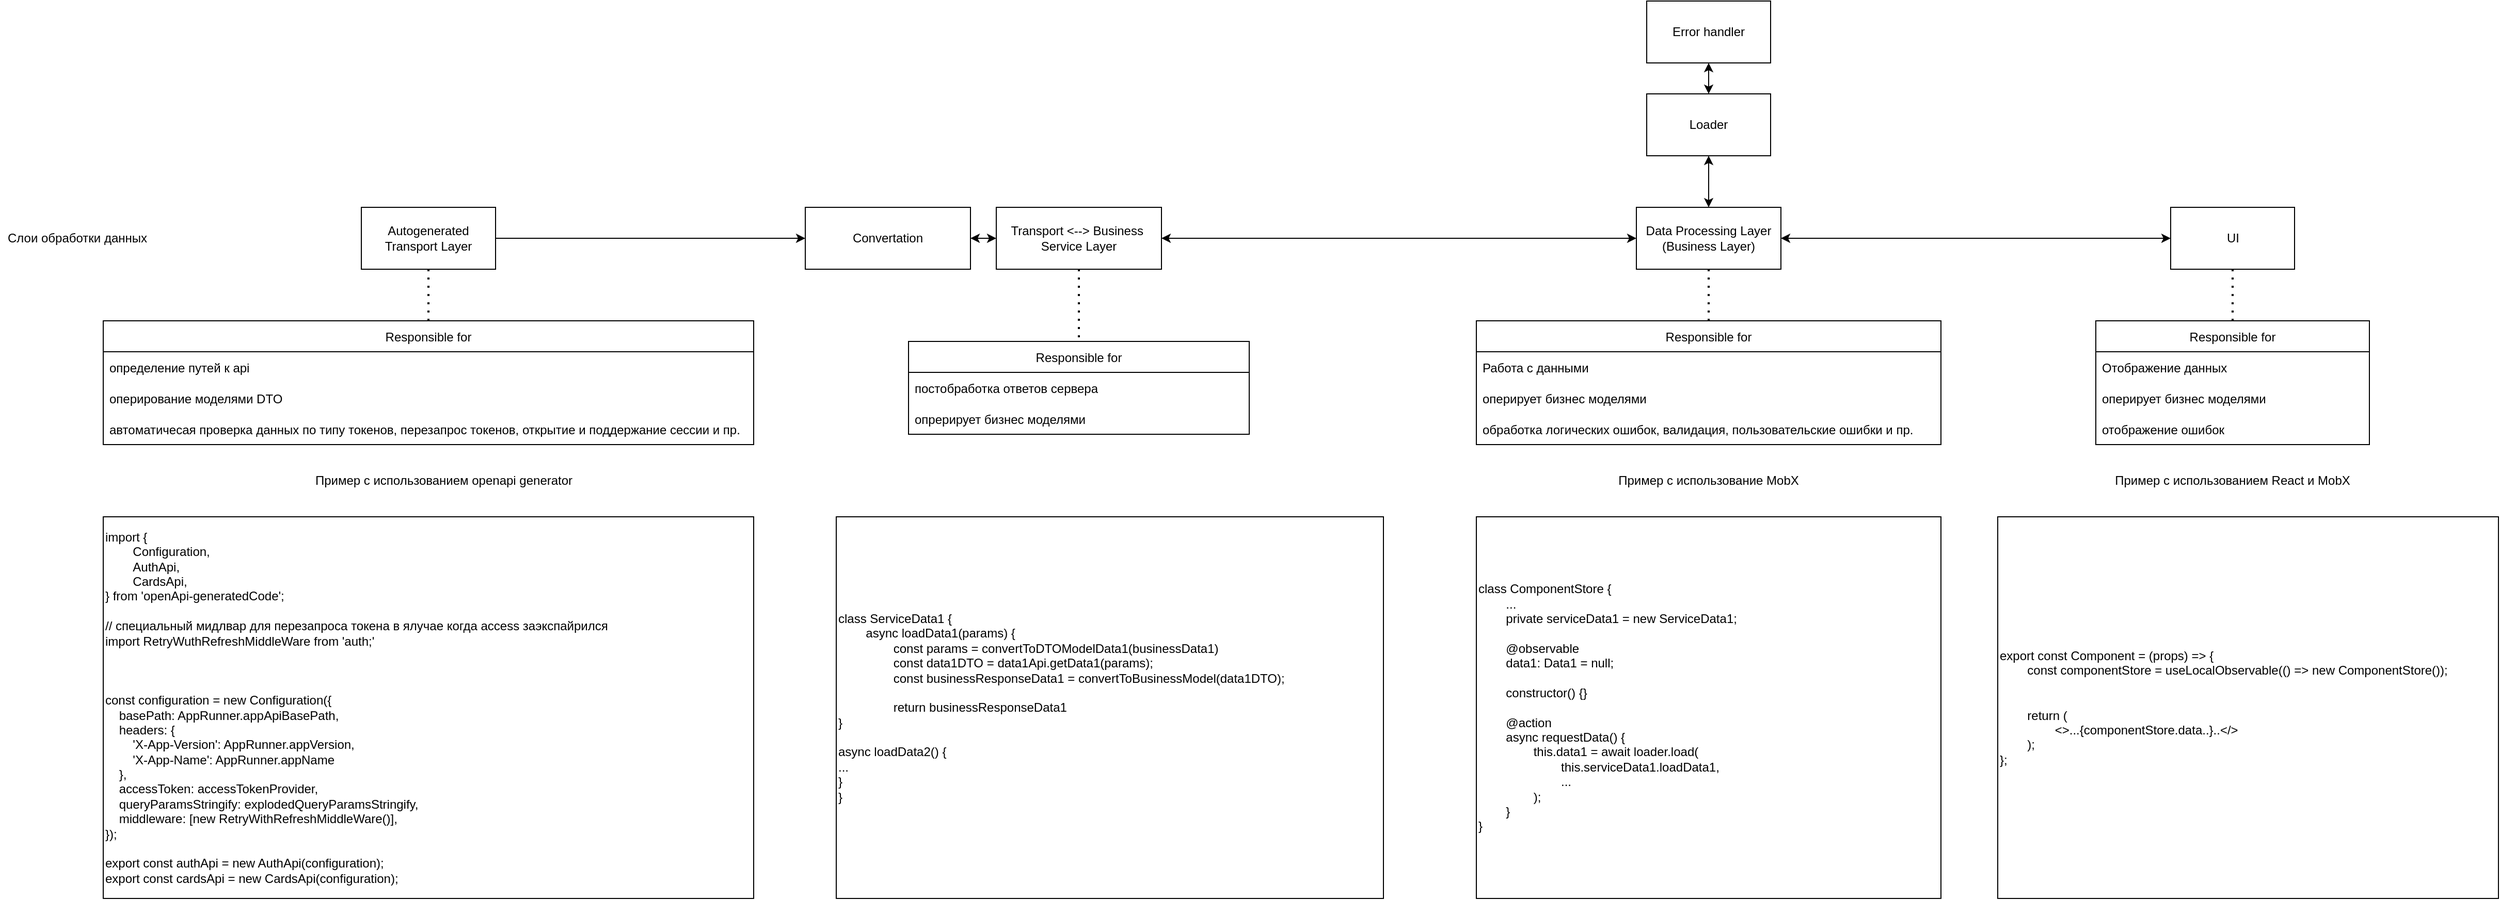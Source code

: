 <mxfile version="19.0.3" type="device"><diagram id="k-IEWS-d5HOqKA281b6j" name="Page-1"><mxGraphModel dx="3122" dy="2005" grid="1" gridSize="10" guides="1" tooltips="1" connect="1" arrows="1" fold="1" page="1" pageScale="1" pageWidth="850" pageHeight="1100" background="#ffffff" math="0" shadow="0"><root><mxCell id="0"/><mxCell id="1" parent="0"/><mxCell id="IQwqwnQfC7LT32-auv2H-1" value="Autogenerated Transport Layer" style="rounded=0;whiteSpace=wrap;html=1;" parent="1" vertex="1"><mxGeometry x="-1000" y="120" width="130" height="60" as="geometry"/></mxCell><mxCell id="IQwqwnQfC7LT32-auv2H-2" value="Transport &amp;lt;--&amp;gt; Business&amp;nbsp; Service Layer" style="rounded=0;whiteSpace=wrap;html=1;" parent="1" vertex="1"><mxGeometry x="-385" y="120" width="160" height="60" as="geometry"/></mxCell><mxCell id="IQwqwnQfC7LT32-auv2H-3" value="Data Processing Layer (Business Layer)" style="rounded=0;whiteSpace=wrap;html=1;" parent="1" vertex="1"><mxGeometry x="235" y="120" width="140" height="60" as="geometry"/></mxCell><mxCell id="IQwqwnQfC7LT32-auv2H-4" value="" style="endArrow=classic;html=1;rounded=0;" parent="1" source="IQwqwnQfC7LT32-auv2H-1" target="I77gpCOEQkpzJ2SAGw4b-1" edge="1"><mxGeometry width="50" height="50" relative="1" as="geometry"><mxPoint x="110" y="430" as="sourcePoint"/><mxPoint x="-715" y="140" as="targetPoint"/></mxGeometry></mxCell><mxCell id="IQwqwnQfC7LT32-auv2H-7" value="UI" style="rounded=0;whiteSpace=wrap;html=1;" parent="1" vertex="1"><mxGeometry x="752.5" y="120" width="120" height="60" as="geometry"/></mxCell><mxCell id="IQwqwnQfC7LT32-auv2H-21" value="Responsible for" style="swimlane;fontStyle=0;childLayout=stackLayout;horizontal=1;startSize=30;horizontalStack=0;resizeParent=1;resizeParentMax=0;resizeLast=0;collapsible=1;marginBottom=0;" parent="1" vertex="1"><mxGeometry x="-1250" y="230" width="630" height="120" as="geometry"/></mxCell><mxCell id="IQwqwnQfC7LT32-auv2H-22" value="определение путей к api" style="text;strokeColor=none;fillColor=none;align=left;verticalAlign=middle;spacingLeft=4;spacingRight=4;overflow=hidden;points=[[0,0.5],[1,0.5]];portConstraint=eastwest;rotatable=0;" parent="IQwqwnQfC7LT32-auv2H-21" vertex="1"><mxGeometry y="30" width="630" height="30" as="geometry"/></mxCell><mxCell id="IQwqwnQfC7LT32-auv2H-23" value="оперирование моделями DTO" style="text;strokeColor=none;fillColor=none;align=left;verticalAlign=middle;spacingLeft=4;spacingRight=4;overflow=hidden;points=[[0,0.5],[1,0.5]];portConstraint=eastwest;rotatable=0;" parent="IQwqwnQfC7LT32-auv2H-21" vertex="1"><mxGeometry y="60" width="630" height="30" as="geometry"/></mxCell><mxCell id="IQwqwnQfC7LT32-auv2H-24" value="автоматичесая проверка данных по типу токенов, перезапрос токенов, открытие и поддержание сессии и пр." style="text;strokeColor=none;fillColor=none;align=left;verticalAlign=middle;spacingLeft=4;spacingRight=4;overflow=hidden;points=[[0,0.5],[1,0.5]];portConstraint=eastwest;rotatable=0;" parent="IQwqwnQfC7LT32-auv2H-21" vertex="1"><mxGeometry y="90" width="630" height="30" as="geometry"/></mxCell><mxCell id="IQwqwnQfC7LT32-auv2H-25" value="Responsible for" style="swimlane;fontStyle=0;childLayout=stackLayout;horizontal=1;startSize=30;horizontalStack=0;resizeParent=1;resizeParentMax=0;resizeLast=0;collapsible=1;marginBottom=0;" parent="1" vertex="1"><mxGeometry x="80" y="230" width="450" height="120" as="geometry"/></mxCell><mxCell id="IQwqwnQfC7LT32-auv2H-26" value="Работа с данными" style="text;strokeColor=none;fillColor=none;align=left;verticalAlign=middle;spacingLeft=4;spacingRight=4;overflow=hidden;points=[[0,0.5],[1,0.5]];portConstraint=eastwest;rotatable=0;" parent="IQwqwnQfC7LT32-auv2H-25" vertex="1"><mxGeometry y="30" width="450" height="30" as="geometry"/></mxCell><mxCell id="IQwqwnQfC7LT32-auv2H-27" value="оперирует бизнес моделями" style="text;strokeColor=none;fillColor=none;align=left;verticalAlign=middle;spacingLeft=4;spacingRight=4;overflow=hidden;points=[[0,0.5],[1,0.5]];portConstraint=eastwest;rotatable=0;" parent="IQwqwnQfC7LT32-auv2H-25" vertex="1"><mxGeometry y="60" width="450" height="30" as="geometry"/></mxCell><mxCell id="IQwqwnQfC7LT32-auv2H-28" value="обработка логических ошибок, валидация, пользовательские ошибки и пр." style="text;strokeColor=none;fillColor=none;align=left;verticalAlign=middle;spacingLeft=4;spacingRight=4;overflow=hidden;points=[[0,0.5],[1,0.5]];portConstraint=eastwest;rotatable=0;" parent="IQwqwnQfC7LT32-auv2H-25" vertex="1"><mxGeometry y="90" width="450" height="30" as="geometry"/></mxCell><mxCell id="IQwqwnQfC7LT32-auv2H-29" value="Responsible for" style="swimlane;fontStyle=0;childLayout=stackLayout;horizontal=1;startSize=30;horizontalStack=0;resizeParent=1;resizeParentMax=0;resizeLast=0;collapsible=1;marginBottom=0;" parent="1" vertex="1"><mxGeometry x="680" y="230" width="265" height="120" as="geometry"/></mxCell><mxCell id="IQwqwnQfC7LT32-auv2H-30" value="Отображение данных" style="text;strokeColor=none;fillColor=none;align=left;verticalAlign=middle;spacingLeft=4;spacingRight=4;overflow=hidden;points=[[0,0.5],[1,0.5]];portConstraint=eastwest;rotatable=0;" parent="IQwqwnQfC7LT32-auv2H-29" vertex="1"><mxGeometry y="30" width="265" height="30" as="geometry"/></mxCell><mxCell id="IQwqwnQfC7LT32-auv2H-31" value="оперирует бизнес моделями" style="text;strokeColor=none;fillColor=none;align=left;verticalAlign=middle;spacingLeft=4;spacingRight=4;overflow=hidden;points=[[0,0.5],[1,0.5]];portConstraint=eastwest;rotatable=0;" parent="IQwqwnQfC7LT32-auv2H-29" vertex="1"><mxGeometry y="60" width="265" height="30" as="geometry"/></mxCell><mxCell id="IQwqwnQfC7LT32-auv2H-32" value="отображение ошибок" style="text;strokeColor=none;fillColor=none;align=left;verticalAlign=middle;spacingLeft=4;spacingRight=4;overflow=hidden;points=[[0,0.5],[1,0.5]];portConstraint=eastwest;rotatable=0;" parent="IQwqwnQfC7LT32-auv2H-29" vertex="1"><mxGeometry y="90" width="265" height="30" as="geometry"/></mxCell><mxCell id="IQwqwnQfC7LT32-auv2H-33" value="" style="endArrow=none;dashed=1;html=1;dashPattern=1 3;strokeWidth=2;rounded=0;exitX=0.5;exitY=0;exitDx=0;exitDy=0;" parent="1" source="IQwqwnQfC7LT32-auv2H-21" target="IQwqwnQfC7LT32-auv2H-1" edge="1"><mxGeometry width="50" height="50" relative="1" as="geometry"><mxPoint x="50" y="330" as="sourcePoint"/><mxPoint x="100" y="280" as="targetPoint"/></mxGeometry></mxCell><mxCell id="IQwqwnQfC7LT32-auv2H-34" value="" style="endArrow=none;dashed=1;html=1;dashPattern=1 3;strokeWidth=2;rounded=0;" parent="1" source="IQwqwnQfC7LT32-auv2H-2" target="IQwqwnQfC7LT32-auv2H-37" edge="1"><mxGeometry width="50" height="50" relative="1" as="geometry"><mxPoint x="-468.4" y="200" as="sourcePoint"/><mxPoint x="10" y="280" as="targetPoint"/></mxGeometry></mxCell><mxCell id="IQwqwnQfC7LT32-auv2H-35" value="" style="endArrow=none;dashed=1;html=1;dashPattern=1 3;strokeWidth=2;rounded=0;" parent="1" source="IQwqwnQfC7LT32-auv2H-25" target="IQwqwnQfC7LT32-auv2H-3" edge="1"><mxGeometry width="50" height="50" relative="1" as="geometry"><mxPoint x="340" y="330" as="sourcePoint"/><mxPoint x="390" y="280" as="targetPoint"/></mxGeometry></mxCell><mxCell id="IQwqwnQfC7LT32-auv2H-36" value="" style="endArrow=none;dashed=1;html=1;dashPattern=1 3;strokeWidth=2;rounded=0;" parent="1" source="IQwqwnQfC7LT32-auv2H-29" target="IQwqwnQfC7LT32-auv2H-7" edge="1"><mxGeometry width="50" height="50" relative="1" as="geometry"><mxPoint x="425" y="330" as="sourcePoint"/><mxPoint x="475" y="280" as="targetPoint"/></mxGeometry></mxCell><mxCell id="IQwqwnQfC7LT32-auv2H-37" value="Responsible for" style="swimlane;fontStyle=0;childLayout=stackLayout;horizontal=1;startSize=30;horizontalStack=0;resizeParent=1;resizeParentMax=0;resizeLast=0;collapsible=1;marginBottom=0;" parent="1" vertex="1"><mxGeometry x="-470" y="250" width="330" height="90" as="geometry"/></mxCell><mxCell id="IQwqwnQfC7LT32-auv2H-38" value="постобработка ответов сервера" style="text;strokeColor=none;fillColor=none;align=left;verticalAlign=middle;spacingLeft=4;spacingRight=4;overflow=hidden;points=[[0,0.5],[1,0.5]];portConstraint=eastwest;rotatable=0;" parent="IQwqwnQfC7LT32-auv2H-37" vertex="1"><mxGeometry y="30" width="330" height="30" as="geometry"/></mxCell><mxCell id="IQwqwnQfC7LT32-auv2H-39" value="опрерирует бизнес моделями" style="text;strokeColor=none;fillColor=none;align=left;verticalAlign=middle;spacingLeft=4;spacingRight=4;overflow=hidden;points=[[0,0.5],[1,0.5]];portConstraint=eastwest;rotatable=0;" parent="IQwqwnQfC7LT32-auv2H-37" vertex="1"><mxGeometry y="60" width="330" height="30" as="geometry"/></mxCell><mxCell id="IQwqwnQfC7LT32-auv2H-42" value="&lt;div&gt;import {&lt;/div&gt;&lt;div&gt;&lt;span style=&quot;&quot;&gt;&#9;&lt;/span&gt;&lt;span style=&quot;white-space: pre;&quot;&gt;&#9;&lt;/span&gt;Configuration,&lt;br&gt;&lt;/div&gt;&lt;div&gt;&lt;span style=&quot;&quot;&gt;&#9;&lt;/span&gt;&lt;span style=&quot;white-space: pre;&quot;&gt;&#9;&lt;/span&gt;AuthApi,&lt;br&gt;&lt;/div&gt;&lt;div&gt;&lt;span style=&quot;&quot;&gt;&#9;&lt;/span&gt;&lt;span style=&quot;white-space: pre;&quot;&gt;&#9;&lt;/span&gt;CardsApi,&lt;br&gt;&lt;/div&gt;&lt;div&gt;} from 'openApi-generatedCode';&lt;/div&gt;&lt;div&gt;&lt;br&gt;&lt;/div&gt;&lt;div&gt;// специальный мидлвар для перезапроса токена в ялучае когда access заэкспайрился&lt;br&gt;&lt;/div&gt;&lt;div&gt;import RetryWuthRefreshMiddleWare from 'auth;'&amp;nbsp;&lt;/div&gt;&lt;div&gt;&lt;br&gt;&lt;/div&gt;&lt;div&gt;&lt;br&gt;&lt;/div&gt;&lt;div&gt;&lt;br&gt;&lt;/div&gt;&lt;div&gt;const configuration = new Configuration({&lt;/div&gt;&lt;div&gt;&amp;nbsp; &amp;nbsp; basePath: AppRunner.appApiBasePath,&lt;/div&gt;&lt;div&gt;&amp;nbsp; &amp;nbsp; headers: {&lt;/div&gt;&lt;div&gt;&amp;nbsp; &amp;nbsp; &amp;nbsp; &amp;nbsp; 'X-App-Version': AppRunner.appVersion,&lt;/div&gt;&lt;div&gt;&amp;nbsp; &amp;nbsp; &amp;nbsp; &amp;nbsp; 'X-App-Name': AppRunner.appName&lt;/div&gt;&lt;div&gt;&amp;nbsp; &amp;nbsp; },&lt;/div&gt;&lt;div&gt;&amp;nbsp; &amp;nbsp; accessToken: accessTokenProvider,&lt;/div&gt;&lt;div&gt;&amp;nbsp; &amp;nbsp; queryParamsStringify: explodedQueryParamsStringify,&lt;/div&gt;&lt;div&gt;&amp;nbsp; &amp;nbsp; middleware: [new RetryWithRefreshMiddleWare()],&lt;/div&gt;&lt;div&gt;});&lt;/div&gt;&lt;div&gt;&lt;br&gt;&lt;/div&gt;&lt;div&gt;&lt;div&gt;export const authApi = new AuthApi(configuration);&lt;/div&gt;&lt;div&gt;export const cardsApi = new CardsApi(configuration);&lt;/div&gt;&lt;/div&gt;" style="rounded=0;whiteSpace=wrap;html=1;align=left;" parent="1" vertex="1"><mxGeometry x="-1250" y="420" width="630" height="370" as="geometry"/></mxCell><mxCell id="IQwqwnQfC7LT32-auv2H-43" value="class ServiceData1 {&lt;br&gt;&lt;span style=&quot;&quot;&gt;&lt;/span&gt;&lt;span style=&quot;white-space: pre;&quot;&gt;&#9;&lt;/span&gt;async loadData1(params) {&lt;br&gt;&lt;span style=&quot;white-space: pre;&quot;&gt;&#9;&lt;/span&gt;&lt;span style=&quot;white-space: pre;&quot;&gt;&#9;&lt;/span&gt;const params = convertToDTOModelData1(businessData1)&lt;br&gt;&lt;span style=&quot;&quot;&gt;&#9;&lt;/span&gt;&lt;span style=&quot;&quot;&gt;&#9;&lt;/span&gt;&lt;span style=&quot;white-space: pre;&quot;&gt;&#9;&lt;/span&gt;&lt;span style=&quot;white-space: pre;&quot;&gt;&#9;&lt;/span&gt;const data1DTO =&amp;nbsp;&lt;span style=&quot;white-space: pre;&quot;&gt;d&lt;/span&gt;ata1Api.getData1(params);&lt;br&gt;&lt;span style=&quot;white-space: pre;&quot;&gt;&#9;&lt;/span&gt;&lt;span style=&quot;white-space: pre;&quot;&gt;&#9;&lt;/span&gt;const businessResponseData1 =&amp;nbsp;convertToBusinessModel(data1DTO);&lt;br&gt;&lt;br&gt;&lt;span style=&quot;white-space: pre;&quot;&gt;&#9;&lt;/span&gt;&lt;span style=&quot;white-space: pre;&quot;&gt;&#9;&lt;/span&gt;return businessResponseData1&lt;br&gt;&lt;span style=&quot;&quot;&gt;&#9;&lt;/span&gt;}&lt;br&gt;&lt;br&gt;&lt;span style=&quot;&quot;&gt;&lt;/span&gt;async loadData2() {&lt;br&gt;&lt;span style=&quot;&quot;&gt;&#9;&lt;span style=&quot;&quot;&gt;&#9;&lt;/span&gt;.&lt;/span&gt;..&lt;br&gt;&lt;span style=&quot;&quot;&gt;&#9;&lt;/span&gt;}&lt;br&gt;}&lt;div style=&quot;&quot;&gt;&lt;/div&gt;" style="rounded=0;whiteSpace=wrap;html=1;align=left;" parent="1" vertex="1"><mxGeometry x="-540" y="420" width="530" height="370" as="geometry"/></mxCell><mxCell id="IQwqwnQfC7LT32-auv2H-44" value="class ComponentStore {&lt;br&gt;&lt;span style=&quot;white-space: pre;&quot;&gt;&#9;&lt;/span&gt;...&lt;br&gt;&lt;span style=&quot;white-space: pre;&quot;&gt;&#9;&lt;/span&gt;private serviceData1 = new ServiceData1;&lt;br&gt;&lt;span style=&quot;white-space: pre;&quot;&gt;&#9;&lt;/span&gt;&lt;br&gt;&lt;span style=&quot;white-space: pre;&quot;&gt;&#9;&lt;/span&gt;@observable&lt;br&gt;&lt;span style=&quot;white-space: pre;&quot;&gt;&lt;span style=&quot;white-space: pre;&quot;&gt;&#9;&lt;/span&gt;data1: Data1 = null;&#9;&lt;/span&gt;&lt;span style=&quot;white-space: pre;&quot;&gt;&#9;&lt;/span&gt;&lt;br&gt;&lt;br&gt;&lt;span style=&quot;white-space: pre;&quot;&gt;&#9;&lt;/span&gt;constructor() {}&lt;br&gt;&lt;br&gt;&lt;span style=&quot;white-space: pre;&quot;&gt;&#9;&lt;/span&gt;@action&lt;br&gt;&lt;span style=&quot;white-space: pre;&quot;&gt;&#9;&lt;/span&gt;async requestData() {&lt;br&gt;&lt;span style=&quot;white-space: pre;&quot;&gt;&#9;&lt;/span&gt;&lt;span style=&quot;white-space: pre;&quot;&gt;&#9;&lt;/span&gt;this.data1 = await loader.load(&lt;br&gt;&lt;span style=&quot;white-space: pre;&quot;&gt;&lt;span style=&quot;white-space: pre;&quot;&gt;&#9;&lt;/span&gt;&lt;span style=&quot;white-space: pre;&quot;&gt;&#9;&lt;/span&gt;&lt;span style=&quot;white-space: pre;&quot;&gt;&#9;&lt;/span&gt;this.serviceData1.loadData1,&lt;br&gt;&lt;/span&gt;&lt;span style=&quot;white-space: pre;&quot;&gt;&#9;&lt;/span&gt;&lt;span style=&quot;white-space: pre;&quot;&gt;&#9;&lt;/span&gt;&lt;span style=&quot;white-space: pre;&quot;&gt;&#9;&lt;/span&gt;...&lt;br&gt;&lt;span style=&quot;white-space: pre;&quot;&gt;&#9;&lt;/span&gt;&lt;span style=&quot;white-space: pre;&quot;&gt;&#9;&lt;/span&gt;);&lt;br&gt;&lt;span style=&quot;white-space: pre;&quot;&gt;&#9;&lt;/span&gt;}&lt;br&gt;}" style="rounded=0;whiteSpace=wrap;html=1;align=left;" parent="1" vertex="1"><mxGeometry x="80" y="420" width="450" height="370" as="geometry"/></mxCell><mxCell id="IQwqwnQfC7LT32-auv2H-45" value="export const Component = (props) =&amp;gt; {&lt;br&gt;&lt;span style=&quot;&quot;&gt;&#9;&lt;/span&gt;&lt;span style=&quot;white-space: pre;&quot;&gt;&#9;&lt;/span&gt;const componentStore = useLocalObservable(() =&amp;gt; new ComponentStore());&lt;br&gt;&lt;br&gt;&lt;br&gt;&lt;span style=&quot;&quot;&gt;&#9;&lt;/span&gt;&lt;span style=&quot;white-space: pre;&quot;&gt;&#9;&lt;/span&gt;return (&lt;br&gt;&lt;span style=&quot;&quot;&gt;&#9;&lt;/span&gt;&lt;span style=&quot;&quot;&gt;&#9;&lt;/span&gt;&lt;span style=&quot;white-space: pre;&quot;&gt;&#9;&lt;span style=&quot;white-space: pre;&quot;&gt;&#9;&lt;/span&gt;&lt;/span&gt;&amp;lt;&amp;gt;...{componentStore.data..}..&amp;lt;/&amp;gt;&lt;br&gt;&lt;span style=&quot;&quot;&gt;&#9;&lt;/span&gt;&lt;span style=&quot;white-space: pre;&quot;&gt;&#9;&lt;/span&gt;);&lt;br&gt;};" style="rounded=0;whiteSpace=wrap;html=1;align=left;" parent="1" vertex="1"><mxGeometry x="585" y="420" width="485" height="370" as="geometry"/></mxCell><mxCell id="IQwqwnQfC7LT32-auv2H-46" value="Пример с использованием openapi generator" style="text;html=1;strokeColor=none;fillColor=none;align=center;verticalAlign=middle;whiteSpace=wrap;rounded=0;" parent="1" vertex="1"><mxGeometry x="-1230" y="370" width="620" height="30" as="geometry"/></mxCell><mxCell id="IQwqwnQfC7LT32-auv2H-47" value="Пример с использование MobX" style="text;html=1;strokeColor=none;fillColor=none;align=center;verticalAlign=middle;whiteSpace=wrap;rounded=0;" parent="1" vertex="1"><mxGeometry x="80" y="370" width="450" height="30" as="geometry"/></mxCell><mxCell id="IQwqwnQfC7LT32-auv2H-48" value="Пример с использованием React и MobX" style="text;html=1;strokeColor=none;fillColor=none;align=center;verticalAlign=middle;whiteSpace=wrap;rounded=0;" parent="1" vertex="1"><mxGeometry x="680" y="370" width="265" height="30" as="geometry"/></mxCell><mxCell id="IQwqwnQfC7LT32-auv2H-49" value="Loader" style="rounded=0;whiteSpace=wrap;html=1;" parent="1" vertex="1"><mxGeometry x="245" y="10" width="120" height="60" as="geometry"/></mxCell><mxCell id="IQwqwnQfC7LT32-auv2H-51" value="" style="endArrow=classic;startArrow=classic;html=1;rounded=0;" parent="1" source="IQwqwnQfC7LT32-auv2H-3" target="IQwqwnQfC7LT32-auv2H-7" edge="1"><mxGeometry width="50" height="50" relative="1" as="geometry"><mxPoint x="300" y="380" as="sourcePoint"/><mxPoint x="350" y="330" as="targetPoint"/></mxGeometry></mxCell><mxCell id="IQwqwnQfC7LT32-auv2H-52" value="" style="endArrow=classic;startArrow=classic;html=1;rounded=0;" parent="1" source="IQwqwnQfC7LT32-auv2H-2" target="IQwqwnQfC7LT32-auv2H-3" edge="1"><mxGeometry width="50" height="50" relative="1" as="geometry"><mxPoint x="-47.5" y="190" as="sourcePoint"/><mxPoint x="170" y="190" as="targetPoint"/></mxGeometry></mxCell><mxCell id="IQwqwnQfC7LT32-auv2H-53" value="Error handler" style="rounded=0;whiteSpace=wrap;html=1;" parent="1" vertex="1"><mxGeometry x="245" y="-80" width="120" height="60" as="geometry"/></mxCell><mxCell id="IQwqwnQfC7LT32-auv2H-56" value="" style="endArrow=classic;startArrow=classic;html=1;rounded=0;" parent="1" source="IQwqwnQfC7LT32-auv2H-49" target="IQwqwnQfC7LT32-auv2H-3" edge="1"><mxGeometry width="50" height="50" relative="1" as="geometry"><mxPoint x="-95" y="330" as="sourcePoint"/><mxPoint x="-45" y="280" as="targetPoint"/></mxGeometry></mxCell><mxCell id="IQwqwnQfC7LT32-auv2H-57" value="Слои обработки данных" style="text;html=1;strokeColor=none;fillColor=none;align=center;verticalAlign=middle;whiteSpace=wrap;rounded=0;" parent="1" vertex="1"><mxGeometry x="-1350" y="135" width="150" height="30" as="geometry"/></mxCell><mxCell id="I77gpCOEQkpzJ2SAGw4b-1" value="Convertation" style="rounded=0;whiteSpace=wrap;html=1;" parent="1" vertex="1"><mxGeometry x="-570" y="120" width="160" height="60" as="geometry"/></mxCell><mxCell id="I77gpCOEQkpzJ2SAGw4b-2" value="" style="endArrow=classic;startArrow=classic;html=1;rounded=0;" parent="1" source="IQwqwnQfC7LT32-auv2H-2" target="I77gpCOEQkpzJ2SAGw4b-1" edge="1"><mxGeometry width="50" height="50" relative="1" as="geometry"><mxPoint x="320" y="340" as="sourcePoint"/><mxPoint x="370" y="290" as="targetPoint"/></mxGeometry></mxCell><mxCell id="I77gpCOEQkpzJ2SAGw4b-3" value="" style="endArrow=classic;startArrow=classic;html=1;rounded=0;" parent="1" source="IQwqwnQfC7LT32-auv2H-53" target="IQwqwnQfC7LT32-auv2H-49" edge="1"><mxGeometry width="50" height="50" relative="1" as="geometry"><mxPoint x="315" y="80" as="sourcePoint"/><mxPoint x="315" y="130" as="targetPoint"/></mxGeometry></mxCell></root></mxGraphModel></diagram></mxfile>